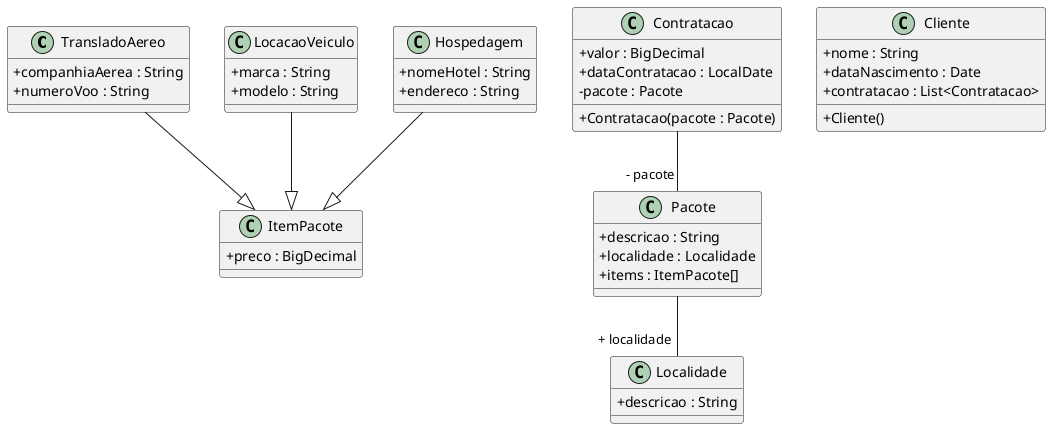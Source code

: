 @startuml
skinparam classAttributeIconSize 0
class TransladoAereo{
+ companhiaAerea : String
+ numeroVoo : String
}
TransladoAereo --|> ItemPacote
class Pacote{
+ descricao : String
+ localidade : Localidade
+ items : ItemPacote[]
}
class LocacaoVeiculo{
+ marca : String
+ modelo : String
}
LocacaoVeiculo --|> ItemPacote
class ItemPacote{
+ preco : BigDecimal
}
class Localidade{
+ descricao : String
}
class Hospedagem{
+ nomeHotel : String
+ endereco : String
}
Hospedagem --|> ItemPacote
class Cliente{
+ nome : String
+ dataNascimento : Date
+ contratacao : List<Contratacao>
+ Cliente()
}
class Contratacao{
+ valor : BigDecimal
+ dataContratacao : LocalDate
- pacote : Pacote
+ Contratacao(pacote : Pacote)
}
Pacote--"+ localidade" Localidade
Contratacao--"- pacote" Pacote
@enduml